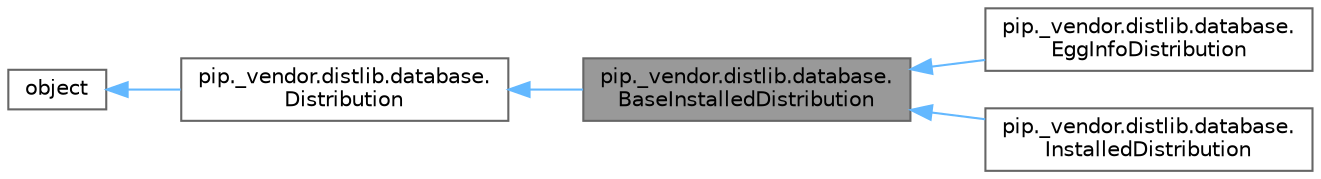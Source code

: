 digraph "pip._vendor.distlib.database.BaseInstalledDistribution"
{
 // LATEX_PDF_SIZE
  bgcolor="transparent";
  edge [fontname=Helvetica,fontsize=10,labelfontname=Helvetica,labelfontsize=10];
  node [fontname=Helvetica,fontsize=10,shape=box,height=0.2,width=0.4];
  rankdir="LR";
  Node1 [id="Node000001",label="pip._vendor.distlib.database.\lBaseInstalledDistribution",height=0.2,width=0.4,color="gray40", fillcolor="grey60", style="filled", fontcolor="black",tooltip=" "];
  Node2 -> Node1 [id="edge1_Node000001_Node000002",dir="back",color="steelblue1",style="solid",tooltip=" "];
  Node2 [id="Node000002",label="pip._vendor.distlib.database.\lDistribution",height=0.2,width=0.4,color="gray40", fillcolor="white", style="filled",URL="$classpip_1_1__vendor_1_1distlib_1_1database_1_1_distribution.html",tooltip=" "];
  Node3 -> Node2 [id="edge2_Node000002_Node000003",dir="back",color="steelblue1",style="solid",tooltip=" "];
  Node3 [id="Node000003",label="object",height=0.2,width=0.4,color="gray40", fillcolor="white", style="filled",tooltip=" "];
  Node1 -> Node4 [id="edge3_Node000001_Node000004",dir="back",color="steelblue1",style="solid",tooltip=" "];
  Node4 [id="Node000004",label="pip._vendor.distlib.database.\lEggInfoDistribution",height=0.2,width=0.4,color="gray40", fillcolor="white", style="filled",URL="$classpip_1_1__vendor_1_1distlib_1_1database_1_1_egg_info_distribution.html",tooltip=" "];
  Node1 -> Node5 [id="edge4_Node000001_Node000005",dir="back",color="steelblue1",style="solid",tooltip=" "];
  Node5 [id="Node000005",label="pip._vendor.distlib.database.\lInstalledDistribution",height=0.2,width=0.4,color="gray40", fillcolor="white", style="filled",URL="$classpip_1_1__vendor_1_1distlib_1_1database_1_1_installed_distribution.html",tooltip=" "];
}
